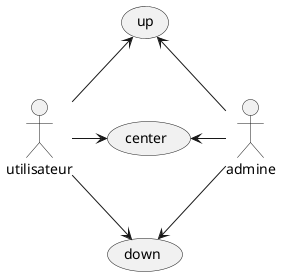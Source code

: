 @startuml

actor utilisateur 
actor admine

utilisateur -up-> (up)
utilisateur -right-> (center)
utilisateur -down-> (down)


admine -up-> (up)
admine -left-> (center)
admine -down-> (down)

@enduml
